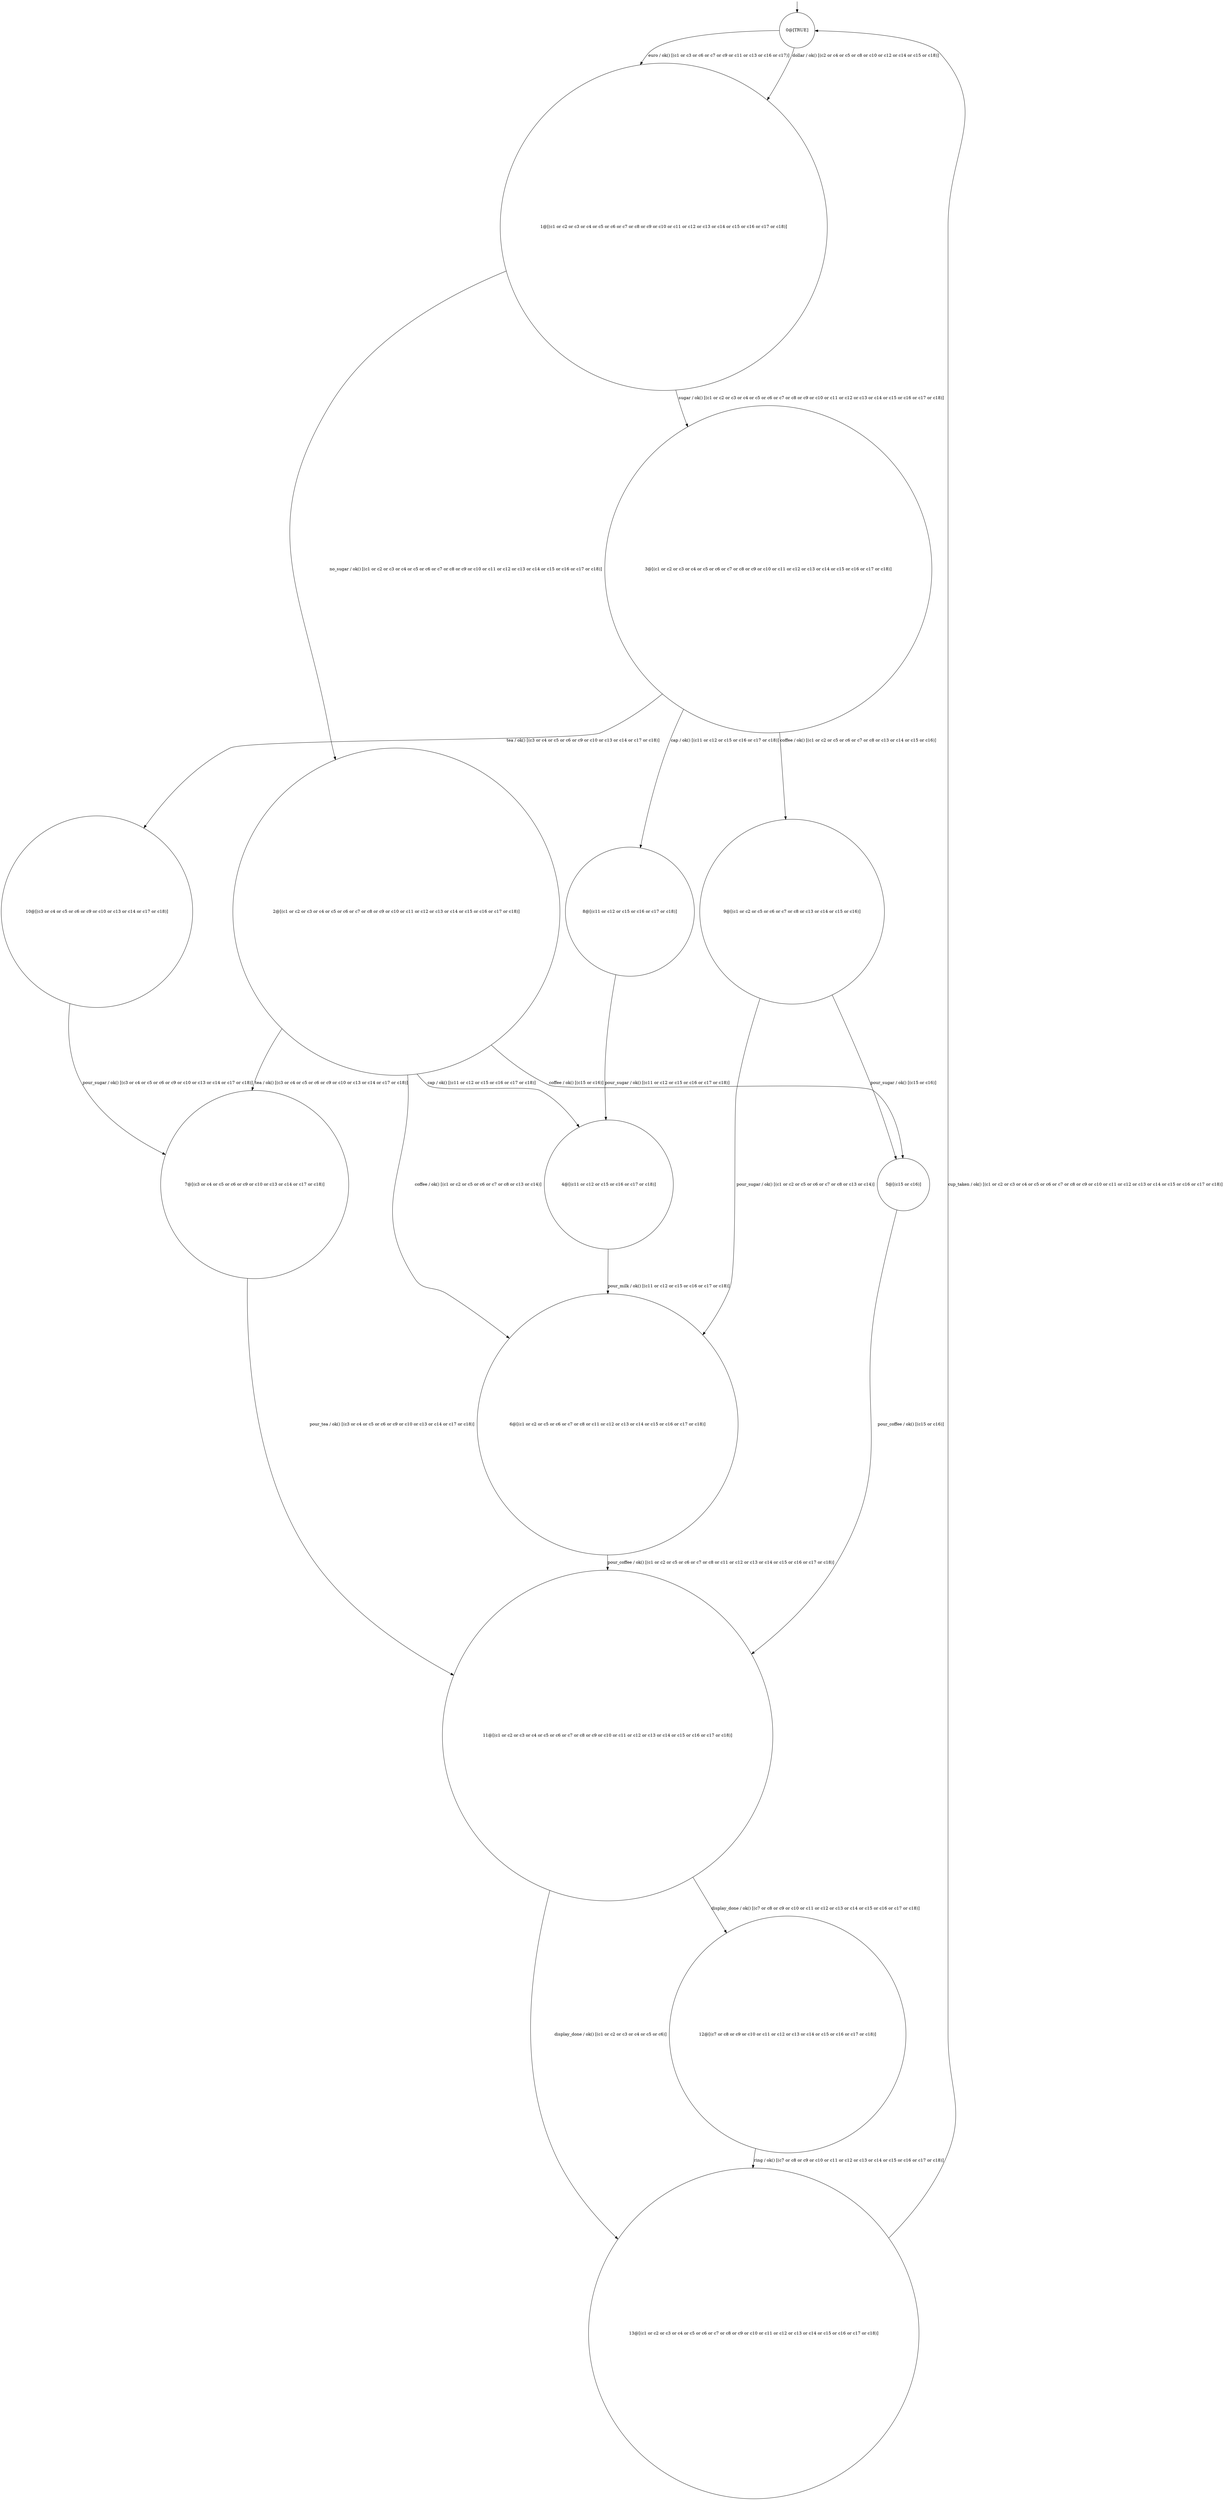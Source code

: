 digraph g {
	edge [lblstyle="above, sloped"];
	s0 [shape="circle" label="0@[TRUE]"];
	s1 [shape="circle" label="1@[(c1 or c2 or c3 or c4 or c5 or c6 or c7 or c8 or c9 or c10 or c11 or c12 or c13 or c14 or c15 or c16 or c17 or c18)]"];
	s2 [shape="circle" label="2@[(c1 or c2 or c3 or c4 or c5 or c6 or c7 or c8 or c9 or c10 or c11 or c12 or c13 or c14 or c15 or c16 or c17 or c18)]"];
	s3 [shape="circle" label="3@[(c1 or c2 or c3 or c4 or c5 or c6 or c7 or c8 or c9 or c10 or c11 or c12 or c13 or c14 or c15 or c16 or c17 or c18)]"];
	s4 [shape="circle" label="4@[(c11 or c12 or c15 or c16 or c17 or c18)]"];
	s5 [shape="circle" label="5@[(c15 or c16)]"];
	s6 [shape="circle" label="6@[(c1 or c2 or c5 or c6 or c7 or c8 or c11 or c12 or c13 or c14 or c15 or c16 or c17 or c18)]"];
	s7 [shape="circle" label="7@[(c3 or c4 or c5 or c6 or c9 or c10 or c13 or c14 or c17 or c18)]"];
	s8 [shape="circle" label="8@[(c11 or c12 or c15 or c16 or c17 or c18)]"];
	s9 [shape="circle" label="9@[(c1 or c2 or c5 or c6 or c7 or c8 or c13 or c14 or c15 or c16)]"];
	s10 [shape="circle" label="10@[(c3 or c4 or c5 or c6 or c9 or c10 or c13 or c14 or c17 or c18)]"];
	s11 [shape="circle" label="11@[(c1 or c2 or c3 or c4 or c5 or c6 or c7 or c8 or c9 or c10 or c11 or c12 or c13 or c14 or c15 or c16 or c17 or c18)]"];
	s12 [shape="circle" label="12@[(c7 or c8 or c9 or c10 or c11 or c12 or c13 or c14 or c15 or c16 or c17 or c18)]"];
	s13 [shape="circle" label="13@[(c1 or c2 or c3 or c4 or c5 or c6 or c7 or c8 or c9 or c10 or c11 or c12 or c13 or c14 or c15 or c16 or c17 or c18)]"];
	s0 -> s1 [label="dollar / ok() [(c2 or c4 or c5 or c8 or c10 or c12 or c14 or c15 or c18)]"];
	s0 -> s1 [label="euro / ok() [(c1 or c3 or c6 or c7 or c9 or c11 or c13 or c16 or c17)]"];
	s1 -> s2 [label="no_sugar / ok() [(c1 or c2 or c3 or c4 or c5 or c6 or c7 or c8 or c9 or c10 or c11 or c12 or c13 or c14 or c15 or c16 or c17 or c18)]"];
	s1 -> s3 [label="sugar / ok() [(c1 or c2 or c3 or c4 or c5 or c6 or c7 or c8 or c9 or c10 or c11 or c12 or c13 or c14 or c15 or c16 or c17 or c18)]"];
	s2 -> s4 [label="cap / ok() [(c11 or c12 or c15 or c16 or c17 or c18)]"];
	s2 -> s5 [label="coffee / ok() [(c15 or c16)]"];
	s2 -> s6 [label="coffee / ok() [(c1 or c2 or c5 or c6 or c7 or c8 or c13 or c14)]"];
	s2 -> s7 [label="tea / ok() [(c3 or c4 or c5 or c6 or c9 or c10 or c13 or c14 or c17 or c18)]"];
	s3 -> s8 [label="cap / ok() [(c11 or c12 or c15 or c16 or c17 or c18)]"];
	s3 -> s9 [label="coffee / ok() [(c1 or c2 or c5 or c6 or c7 or c8 or c13 or c14 or c15 or c16)]"];
	s3 -> s10 [label="tea / ok() [(c3 or c4 or c5 or c6 or c9 or c10 or c13 or c14 or c17 or c18)]"];
	s4 -> s6 [label="pour_milk / ok() [(c11 or c12 or c15 or c16 or c17 or c18)]"];
	s5 -> s11 [label="pour_coffee / ok() [(c15 or c16)]"];
	s6 -> s11 [label="pour_coffee / ok() [(c1 or c2 or c5 or c6 or c7 or c8 or c11 or c12 or c13 or c14 or c15 or c16 or c17 or c18)]"];
	s7 -> s11 [label="pour_tea / ok() [(c3 or c4 or c5 or c6 or c9 or c10 or c13 or c14 or c17 or c18)]"];
	s8 -> s4 [label="pour_sugar / ok() [(c11 or c12 or c15 or c16 or c17 or c18)]"];
	s9 -> s5 [label="pour_sugar / ok() [(c15 or c16)]"];
	s9 -> s6 [label="pour_sugar / ok() [(c1 or c2 or c5 or c6 or c7 or c8 or c13 or c14)]"];
	s10 -> s7 [label="pour_sugar / ok() [(c3 or c4 or c5 or c6 or c9 or c10 or c13 or c14 or c17 or c18)]"];
	s11 -> s12 [label="display_done / ok() [(c7 or c8 or c9 or c10 or c11 or c12 or c13 or c14 or c15 or c16 or c17 or c18)]"];
	s11 -> s13 [label="display_done / ok() [(c1 or c2 or c3 or c4 or c5 or c6)]"];
	s12 -> s13 [label="ring / ok() [(c7 or c8 or c9 or c10 or c11 or c12 or c13 or c14 or c15 or c16 or c17 or c18)]"];
	s13 -> s0 [label="cup_taken / ok() [(c1 or c2 or c3 or c4 or c5 or c6 or c7 or c8 or c9 or c10 or c11 or c12 or c13 or c14 or c15 or c16 or c17 or c18)]"];
	__start0 [label="" shape="none" width="0" height="0"];
	__start0 -> s0;
}